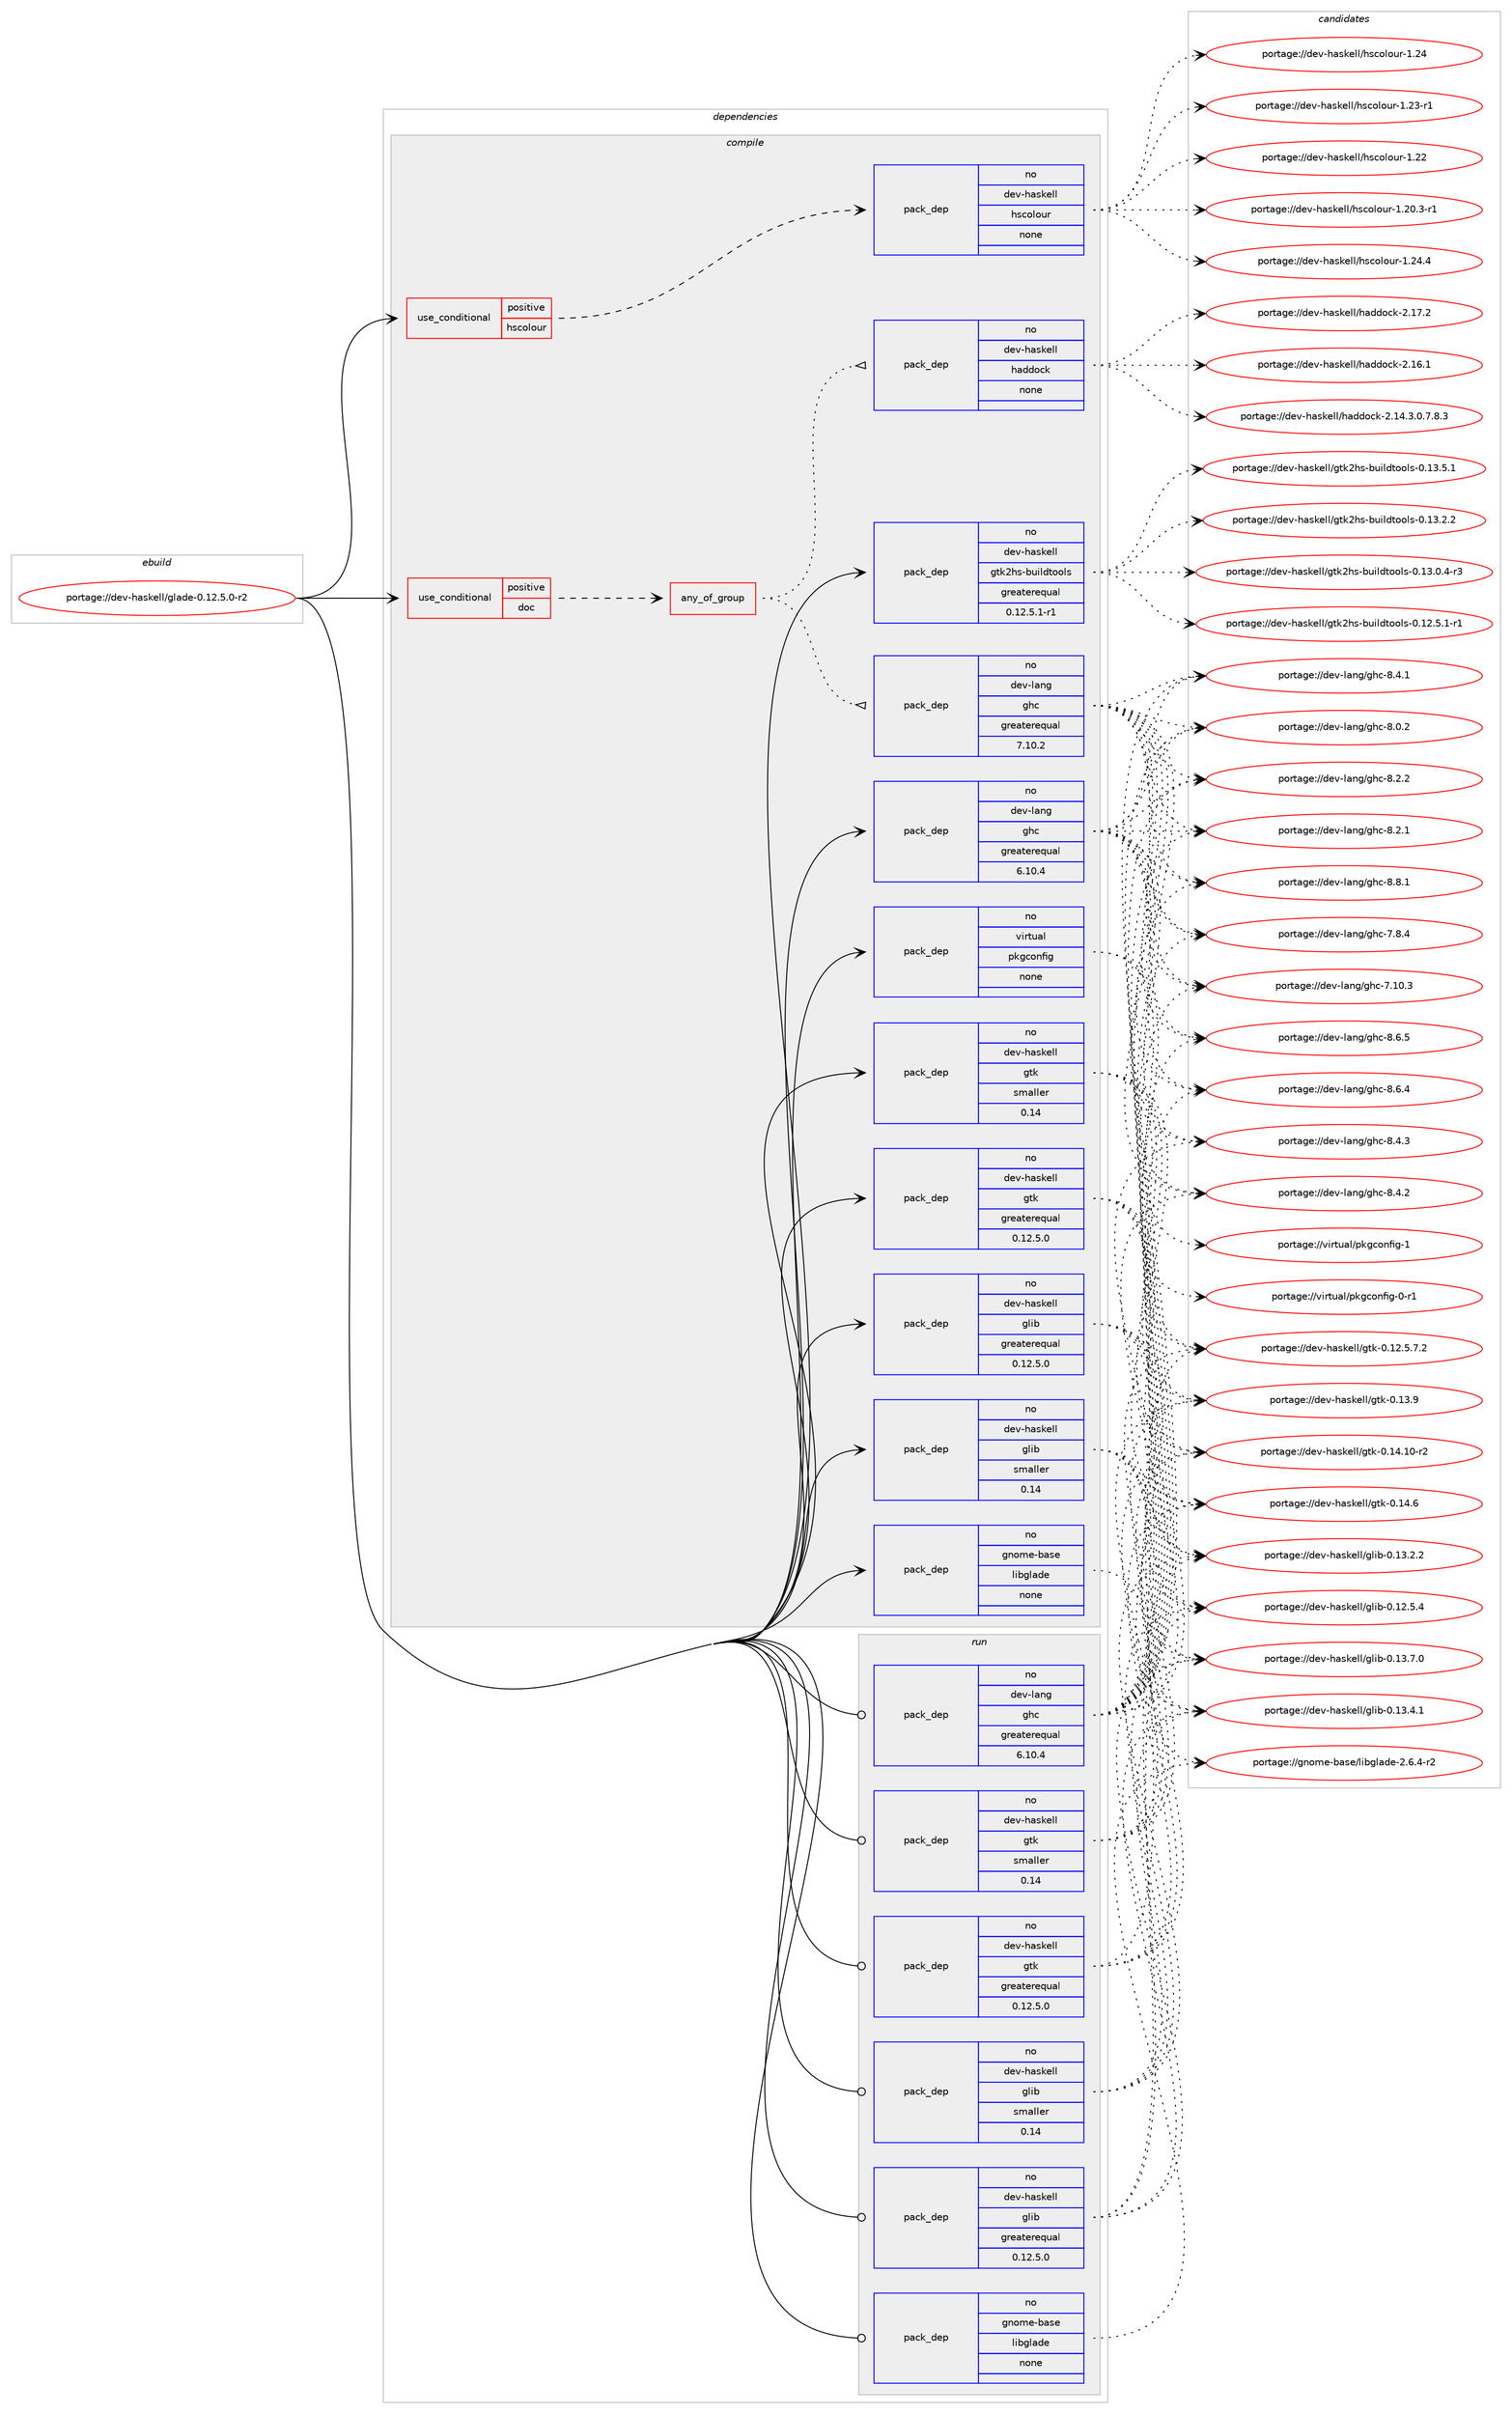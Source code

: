 digraph prolog {

# *************
# Graph options
# *************

newrank=true;
concentrate=true;
compound=true;
graph [rankdir=LR,fontname=Helvetica,fontsize=10,ranksep=1.5];#, ranksep=2.5, nodesep=0.2];
edge  [arrowhead=vee];
node  [fontname=Helvetica,fontsize=10];

# **********
# The ebuild
# **********

subgraph cluster_leftcol {
color=gray;
rank=same;
label=<<i>ebuild</i>>;
id [label="portage://dev-haskell/glade-0.12.5.0-r2", color=red, width=4, href="../dev-haskell/glade-0.12.5.0-r2.svg"];
}

# ****************
# The dependencies
# ****************

subgraph cluster_midcol {
color=gray;
label=<<i>dependencies</i>>;
subgraph cluster_compile {
fillcolor="#eeeeee";
style=filled;
label=<<i>compile</i>>;
subgraph cond133866 {
dependency561882 [label=<<TABLE BORDER="0" CELLBORDER="1" CELLSPACING="0" CELLPADDING="4"><TR><TD ROWSPAN="3" CELLPADDING="10">use_conditional</TD></TR><TR><TD>positive</TD></TR><TR><TD>doc</TD></TR></TABLE>>, shape=none, color=red];
subgraph any6406 {
dependency561883 [label=<<TABLE BORDER="0" CELLBORDER="1" CELLSPACING="0" CELLPADDING="4"><TR><TD CELLPADDING="10">any_of_group</TD></TR></TABLE>>, shape=none, color=red];subgraph pack421373 {
dependency561884 [label=<<TABLE BORDER="0" CELLBORDER="1" CELLSPACING="0" CELLPADDING="4" WIDTH="220"><TR><TD ROWSPAN="6" CELLPADDING="30">pack_dep</TD></TR><TR><TD WIDTH="110">no</TD></TR><TR><TD>dev-haskell</TD></TR><TR><TD>haddock</TD></TR><TR><TD>none</TD></TR><TR><TD></TD></TR></TABLE>>, shape=none, color=blue];
}
dependency561883:e -> dependency561884:w [weight=20,style="dotted",arrowhead="oinv"];
subgraph pack421374 {
dependency561885 [label=<<TABLE BORDER="0" CELLBORDER="1" CELLSPACING="0" CELLPADDING="4" WIDTH="220"><TR><TD ROWSPAN="6" CELLPADDING="30">pack_dep</TD></TR><TR><TD WIDTH="110">no</TD></TR><TR><TD>dev-lang</TD></TR><TR><TD>ghc</TD></TR><TR><TD>greaterequal</TD></TR><TR><TD>7.10.2</TD></TR></TABLE>>, shape=none, color=blue];
}
dependency561883:e -> dependency561885:w [weight=20,style="dotted",arrowhead="oinv"];
}
dependency561882:e -> dependency561883:w [weight=20,style="dashed",arrowhead="vee"];
}
id:e -> dependency561882:w [weight=20,style="solid",arrowhead="vee"];
subgraph cond133867 {
dependency561886 [label=<<TABLE BORDER="0" CELLBORDER="1" CELLSPACING="0" CELLPADDING="4"><TR><TD ROWSPAN="3" CELLPADDING="10">use_conditional</TD></TR><TR><TD>positive</TD></TR><TR><TD>hscolour</TD></TR></TABLE>>, shape=none, color=red];
subgraph pack421375 {
dependency561887 [label=<<TABLE BORDER="0" CELLBORDER="1" CELLSPACING="0" CELLPADDING="4" WIDTH="220"><TR><TD ROWSPAN="6" CELLPADDING="30">pack_dep</TD></TR><TR><TD WIDTH="110">no</TD></TR><TR><TD>dev-haskell</TD></TR><TR><TD>hscolour</TD></TR><TR><TD>none</TD></TR><TR><TD></TD></TR></TABLE>>, shape=none, color=blue];
}
dependency561886:e -> dependency561887:w [weight=20,style="dashed",arrowhead="vee"];
}
id:e -> dependency561886:w [weight=20,style="solid",arrowhead="vee"];
subgraph pack421376 {
dependency561888 [label=<<TABLE BORDER="0" CELLBORDER="1" CELLSPACING="0" CELLPADDING="4" WIDTH="220"><TR><TD ROWSPAN="6" CELLPADDING="30">pack_dep</TD></TR><TR><TD WIDTH="110">no</TD></TR><TR><TD>dev-haskell</TD></TR><TR><TD>glib</TD></TR><TR><TD>greaterequal</TD></TR><TR><TD>0.12.5.0</TD></TR></TABLE>>, shape=none, color=blue];
}
id:e -> dependency561888:w [weight=20,style="solid",arrowhead="vee"];
subgraph pack421377 {
dependency561889 [label=<<TABLE BORDER="0" CELLBORDER="1" CELLSPACING="0" CELLPADDING="4" WIDTH="220"><TR><TD ROWSPAN="6" CELLPADDING="30">pack_dep</TD></TR><TR><TD WIDTH="110">no</TD></TR><TR><TD>dev-haskell</TD></TR><TR><TD>glib</TD></TR><TR><TD>smaller</TD></TR><TR><TD>0.14</TD></TR></TABLE>>, shape=none, color=blue];
}
id:e -> dependency561889:w [weight=20,style="solid",arrowhead="vee"];
subgraph pack421378 {
dependency561890 [label=<<TABLE BORDER="0" CELLBORDER="1" CELLSPACING="0" CELLPADDING="4" WIDTH="220"><TR><TD ROWSPAN="6" CELLPADDING="30">pack_dep</TD></TR><TR><TD WIDTH="110">no</TD></TR><TR><TD>dev-haskell</TD></TR><TR><TD>gtk</TD></TR><TR><TD>greaterequal</TD></TR><TR><TD>0.12.5.0</TD></TR></TABLE>>, shape=none, color=blue];
}
id:e -> dependency561890:w [weight=20,style="solid",arrowhead="vee"];
subgraph pack421379 {
dependency561891 [label=<<TABLE BORDER="0" CELLBORDER="1" CELLSPACING="0" CELLPADDING="4" WIDTH="220"><TR><TD ROWSPAN="6" CELLPADDING="30">pack_dep</TD></TR><TR><TD WIDTH="110">no</TD></TR><TR><TD>dev-haskell</TD></TR><TR><TD>gtk</TD></TR><TR><TD>smaller</TD></TR><TR><TD>0.14</TD></TR></TABLE>>, shape=none, color=blue];
}
id:e -> dependency561891:w [weight=20,style="solid",arrowhead="vee"];
subgraph pack421380 {
dependency561892 [label=<<TABLE BORDER="0" CELLBORDER="1" CELLSPACING="0" CELLPADDING="4" WIDTH="220"><TR><TD ROWSPAN="6" CELLPADDING="30">pack_dep</TD></TR><TR><TD WIDTH="110">no</TD></TR><TR><TD>dev-haskell</TD></TR><TR><TD>gtk2hs-buildtools</TD></TR><TR><TD>greaterequal</TD></TR><TR><TD>0.12.5.1-r1</TD></TR></TABLE>>, shape=none, color=blue];
}
id:e -> dependency561892:w [weight=20,style="solid",arrowhead="vee"];
subgraph pack421381 {
dependency561893 [label=<<TABLE BORDER="0" CELLBORDER="1" CELLSPACING="0" CELLPADDING="4" WIDTH="220"><TR><TD ROWSPAN="6" CELLPADDING="30">pack_dep</TD></TR><TR><TD WIDTH="110">no</TD></TR><TR><TD>dev-lang</TD></TR><TR><TD>ghc</TD></TR><TR><TD>greaterequal</TD></TR><TR><TD>6.10.4</TD></TR></TABLE>>, shape=none, color=blue];
}
id:e -> dependency561893:w [weight=20,style="solid",arrowhead="vee"];
subgraph pack421382 {
dependency561894 [label=<<TABLE BORDER="0" CELLBORDER="1" CELLSPACING="0" CELLPADDING="4" WIDTH="220"><TR><TD ROWSPAN="6" CELLPADDING="30">pack_dep</TD></TR><TR><TD WIDTH="110">no</TD></TR><TR><TD>gnome-base</TD></TR><TR><TD>libglade</TD></TR><TR><TD>none</TD></TR><TR><TD></TD></TR></TABLE>>, shape=none, color=blue];
}
id:e -> dependency561894:w [weight=20,style="solid",arrowhead="vee"];
subgraph pack421383 {
dependency561895 [label=<<TABLE BORDER="0" CELLBORDER="1" CELLSPACING="0" CELLPADDING="4" WIDTH="220"><TR><TD ROWSPAN="6" CELLPADDING="30">pack_dep</TD></TR><TR><TD WIDTH="110">no</TD></TR><TR><TD>virtual</TD></TR><TR><TD>pkgconfig</TD></TR><TR><TD>none</TD></TR><TR><TD></TD></TR></TABLE>>, shape=none, color=blue];
}
id:e -> dependency561895:w [weight=20,style="solid",arrowhead="vee"];
}
subgraph cluster_compileandrun {
fillcolor="#eeeeee";
style=filled;
label=<<i>compile and run</i>>;
}
subgraph cluster_run {
fillcolor="#eeeeee";
style=filled;
label=<<i>run</i>>;
subgraph pack421384 {
dependency561896 [label=<<TABLE BORDER="0" CELLBORDER="1" CELLSPACING="0" CELLPADDING="4" WIDTH="220"><TR><TD ROWSPAN="6" CELLPADDING="30">pack_dep</TD></TR><TR><TD WIDTH="110">no</TD></TR><TR><TD>dev-haskell</TD></TR><TR><TD>glib</TD></TR><TR><TD>greaterequal</TD></TR><TR><TD>0.12.5.0</TD></TR></TABLE>>, shape=none, color=blue];
}
id:e -> dependency561896:w [weight=20,style="solid",arrowhead="odot"];
subgraph pack421385 {
dependency561897 [label=<<TABLE BORDER="0" CELLBORDER="1" CELLSPACING="0" CELLPADDING="4" WIDTH="220"><TR><TD ROWSPAN="6" CELLPADDING="30">pack_dep</TD></TR><TR><TD WIDTH="110">no</TD></TR><TR><TD>dev-haskell</TD></TR><TR><TD>glib</TD></TR><TR><TD>smaller</TD></TR><TR><TD>0.14</TD></TR></TABLE>>, shape=none, color=blue];
}
id:e -> dependency561897:w [weight=20,style="solid",arrowhead="odot"];
subgraph pack421386 {
dependency561898 [label=<<TABLE BORDER="0" CELLBORDER="1" CELLSPACING="0" CELLPADDING="4" WIDTH="220"><TR><TD ROWSPAN="6" CELLPADDING="30">pack_dep</TD></TR><TR><TD WIDTH="110">no</TD></TR><TR><TD>dev-haskell</TD></TR><TR><TD>gtk</TD></TR><TR><TD>greaterequal</TD></TR><TR><TD>0.12.5.0</TD></TR></TABLE>>, shape=none, color=blue];
}
id:e -> dependency561898:w [weight=20,style="solid",arrowhead="odot"];
subgraph pack421387 {
dependency561899 [label=<<TABLE BORDER="0" CELLBORDER="1" CELLSPACING="0" CELLPADDING="4" WIDTH="220"><TR><TD ROWSPAN="6" CELLPADDING="30">pack_dep</TD></TR><TR><TD WIDTH="110">no</TD></TR><TR><TD>dev-haskell</TD></TR><TR><TD>gtk</TD></TR><TR><TD>smaller</TD></TR><TR><TD>0.14</TD></TR></TABLE>>, shape=none, color=blue];
}
id:e -> dependency561899:w [weight=20,style="solid",arrowhead="odot"];
subgraph pack421388 {
dependency561900 [label=<<TABLE BORDER="0" CELLBORDER="1" CELLSPACING="0" CELLPADDING="4" WIDTH="220"><TR><TD ROWSPAN="6" CELLPADDING="30">pack_dep</TD></TR><TR><TD WIDTH="110">no</TD></TR><TR><TD>dev-lang</TD></TR><TR><TD>ghc</TD></TR><TR><TD>greaterequal</TD></TR><TR><TD>6.10.4</TD></TR></TABLE>>, shape=none, color=blue];
}
id:e -> dependency561900:w [weight=20,style="solid",arrowhead="odot"];
subgraph pack421389 {
dependency561901 [label=<<TABLE BORDER="0" CELLBORDER="1" CELLSPACING="0" CELLPADDING="4" WIDTH="220"><TR><TD ROWSPAN="6" CELLPADDING="30">pack_dep</TD></TR><TR><TD WIDTH="110">no</TD></TR><TR><TD>gnome-base</TD></TR><TR><TD>libglade</TD></TR><TR><TD>none</TD></TR><TR><TD></TD></TR></TABLE>>, shape=none, color=blue];
}
id:e -> dependency561901:w [weight=20,style="solid",arrowhead="odot"];
}
}

# **************
# The candidates
# **************

subgraph cluster_choices {
rank=same;
color=gray;
label=<<i>candidates</i>>;

subgraph choice421373 {
color=black;
nodesep=1;
choice100101118451049711510710110810847104971001001119910745504649554650 [label="portage://dev-haskell/haddock-2.17.2", color=red, width=4,href="../dev-haskell/haddock-2.17.2.svg"];
choice100101118451049711510710110810847104971001001119910745504649544649 [label="portage://dev-haskell/haddock-2.16.1", color=red, width=4,href="../dev-haskell/haddock-2.16.1.svg"];
choice1001011184510497115107101108108471049710010011199107455046495246514648465546564651 [label="portage://dev-haskell/haddock-2.14.3.0.7.8.3", color=red, width=4,href="../dev-haskell/haddock-2.14.3.0.7.8.3.svg"];
dependency561884:e -> choice100101118451049711510710110810847104971001001119910745504649554650:w [style=dotted,weight="100"];
dependency561884:e -> choice100101118451049711510710110810847104971001001119910745504649544649:w [style=dotted,weight="100"];
dependency561884:e -> choice1001011184510497115107101108108471049710010011199107455046495246514648465546564651:w [style=dotted,weight="100"];
}
subgraph choice421374 {
color=black;
nodesep=1;
choice10010111845108971101034710310499455646564649 [label="portage://dev-lang/ghc-8.8.1", color=red, width=4,href="../dev-lang/ghc-8.8.1.svg"];
choice10010111845108971101034710310499455646544653 [label="portage://dev-lang/ghc-8.6.5", color=red, width=4,href="../dev-lang/ghc-8.6.5.svg"];
choice10010111845108971101034710310499455646544652 [label="portage://dev-lang/ghc-8.6.4", color=red, width=4,href="../dev-lang/ghc-8.6.4.svg"];
choice10010111845108971101034710310499455646524651 [label="portage://dev-lang/ghc-8.4.3", color=red, width=4,href="../dev-lang/ghc-8.4.3.svg"];
choice10010111845108971101034710310499455646524650 [label="portage://dev-lang/ghc-8.4.2", color=red, width=4,href="../dev-lang/ghc-8.4.2.svg"];
choice10010111845108971101034710310499455646524649 [label="portage://dev-lang/ghc-8.4.1", color=red, width=4,href="../dev-lang/ghc-8.4.1.svg"];
choice10010111845108971101034710310499455646504650 [label="portage://dev-lang/ghc-8.2.2", color=red, width=4,href="../dev-lang/ghc-8.2.2.svg"];
choice10010111845108971101034710310499455646504649 [label="portage://dev-lang/ghc-8.2.1", color=red, width=4,href="../dev-lang/ghc-8.2.1.svg"];
choice10010111845108971101034710310499455646484650 [label="portage://dev-lang/ghc-8.0.2", color=red, width=4,href="../dev-lang/ghc-8.0.2.svg"];
choice10010111845108971101034710310499455546564652 [label="portage://dev-lang/ghc-7.8.4", color=red, width=4,href="../dev-lang/ghc-7.8.4.svg"];
choice1001011184510897110103471031049945554649484651 [label="portage://dev-lang/ghc-7.10.3", color=red, width=4,href="../dev-lang/ghc-7.10.3.svg"];
dependency561885:e -> choice10010111845108971101034710310499455646564649:w [style=dotted,weight="100"];
dependency561885:e -> choice10010111845108971101034710310499455646544653:w [style=dotted,weight="100"];
dependency561885:e -> choice10010111845108971101034710310499455646544652:w [style=dotted,weight="100"];
dependency561885:e -> choice10010111845108971101034710310499455646524651:w [style=dotted,weight="100"];
dependency561885:e -> choice10010111845108971101034710310499455646524650:w [style=dotted,weight="100"];
dependency561885:e -> choice10010111845108971101034710310499455646524649:w [style=dotted,weight="100"];
dependency561885:e -> choice10010111845108971101034710310499455646504650:w [style=dotted,weight="100"];
dependency561885:e -> choice10010111845108971101034710310499455646504649:w [style=dotted,weight="100"];
dependency561885:e -> choice10010111845108971101034710310499455646484650:w [style=dotted,weight="100"];
dependency561885:e -> choice10010111845108971101034710310499455546564652:w [style=dotted,weight="100"];
dependency561885:e -> choice1001011184510897110103471031049945554649484651:w [style=dotted,weight="100"];
}
subgraph choice421375 {
color=black;
nodesep=1;
choice1001011184510497115107101108108471041159911110811111711445494650524652 [label="portage://dev-haskell/hscolour-1.24.4", color=red, width=4,href="../dev-haskell/hscolour-1.24.4.svg"];
choice100101118451049711510710110810847104115991111081111171144549465052 [label="portage://dev-haskell/hscolour-1.24", color=red, width=4,href="../dev-haskell/hscolour-1.24.svg"];
choice1001011184510497115107101108108471041159911110811111711445494650514511449 [label="portage://dev-haskell/hscolour-1.23-r1", color=red, width=4,href="../dev-haskell/hscolour-1.23-r1.svg"];
choice100101118451049711510710110810847104115991111081111171144549465050 [label="portage://dev-haskell/hscolour-1.22", color=red, width=4,href="../dev-haskell/hscolour-1.22.svg"];
choice10010111845104971151071011081084710411599111108111117114454946504846514511449 [label="portage://dev-haskell/hscolour-1.20.3-r1", color=red, width=4,href="../dev-haskell/hscolour-1.20.3-r1.svg"];
dependency561887:e -> choice1001011184510497115107101108108471041159911110811111711445494650524652:w [style=dotted,weight="100"];
dependency561887:e -> choice100101118451049711510710110810847104115991111081111171144549465052:w [style=dotted,weight="100"];
dependency561887:e -> choice1001011184510497115107101108108471041159911110811111711445494650514511449:w [style=dotted,weight="100"];
dependency561887:e -> choice100101118451049711510710110810847104115991111081111171144549465050:w [style=dotted,weight="100"];
dependency561887:e -> choice10010111845104971151071011081084710411599111108111117114454946504846514511449:w [style=dotted,weight="100"];
}
subgraph choice421376 {
color=black;
nodesep=1;
choice10010111845104971151071011081084710310810598454846495146554648 [label="portage://dev-haskell/glib-0.13.7.0", color=red, width=4,href="../dev-haskell/glib-0.13.7.0.svg"];
choice10010111845104971151071011081084710310810598454846495146524649 [label="portage://dev-haskell/glib-0.13.4.1", color=red, width=4,href="../dev-haskell/glib-0.13.4.1.svg"];
choice10010111845104971151071011081084710310810598454846495146504650 [label="portage://dev-haskell/glib-0.13.2.2", color=red, width=4,href="../dev-haskell/glib-0.13.2.2.svg"];
choice10010111845104971151071011081084710310810598454846495046534652 [label="portage://dev-haskell/glib-0.12.5.4", color=red, width=4,href="../dev-haskell/glib-0.12.5.4.svg"];
dependency561888:e -> choice10010111845104971151071011081084710310810598454846495146554648:w [style=dotted,weight="100"];
dependency561888:e -> choice10010111845104971151071011081084710310810598454846495146524649:w [style=dotted,weight="100"];
dependency561888:e -> choice10010111845104971151071011081084710310810598454846495146504650:w [style=dotted,weight="100"];
dependency561888:e -> choice10010111845104971151071011081084710310810598454846495046534652:w [style=dotted,weight="100"];
}
subgraph choice421377 {
color=black;
nodesep=1;
choice10010111845104971151071011081084710310810598454846495146554648 [label="portage://dev-haskell/glib-0.13.7.0", color=red, width=4,href="../dev-haskell/glib-0.13.7.0.svg"];
choice10010111845104971151071011081084710310810598454846495146524649 [label="portage://dev-haskell/glib-0.13.4.1", color=red, width=4,href="../dev-haskell/glib-0.13.4.1.svg"];
choice10010111845104971151071011081084710310810598454846495146504650 [label="portage://dev-haskell/glib-0.13.2.2", color=red, width=4,href="../dev-haskell/glib-0.13.2.2.svg"];
choice10010111845104971151071011081084710310810598454846495046534652 [label="portage://dev-haskell/glib-0.12.5.4", color=red, width=4,href="../dev-haskell/glib-0.12.5.4.svg"];
dependency561889:e -> choice10010111845104971151071011081084710310810598454846495146554648:w [style=dotted,weight="100"];
dependency561889:e -> choice10010111845104971151071011081084710310810598454846495146524649:w [style=dotted,weight="100"];
dependency561889:e -> choice10010111845104971151071011081084710310810598454846495146504650:w [style=dotted,weight="100"];
dependency561889:e -> choice10010111845104971151071011081084710310810598454846495046534652:w [style=dotted,weight="100"];
}
subgraph choice421378 {
color=black;
nodesep=1;
choice10010111845104971151071011081084710311610745484649524654 [label="portage://dev-haskell/gtk-0.14.6", color=red, width=4,href="../dev-haskell/gtk-0.14.6.svg"];
choice10010111845104971151071011081084710311610745484649524649484511450 [label="portage://dev-haskell/gtk-0.14.10-r2", color=red, width=4,href="../dev-haskell/gtk-0.14.10-r2.svg"];
choice10010111845104971151071011081084710311610745484649514657 [label="portage://dev-haskell/gtk-0.13.9", color=red, width=4,href="../dev-haskell/gtk-0.13.9.svg"];
choice1001011184510497115107101108108471031161074548464950465346554650 [label="portage://dev-haskell/gtk-0.12.5.7.2", color=red, width=4,href="../dev-haskell/gtk-0.12.5.7.2.svg"];
dependency561890:e -> choice10010111845104971151071011081084710311610745484649524654:w [style=dotted,weight="100"];
dependency561890:e -> choice10010111845104971151071011081084710311610745484649524649484511450:w [style=dotted,weight="100"];
dependency561890:e -> choice10010111845104971151071011081084710311610745484649514657:w [style=dotted,weight="100"];
dependency561890:e -> choice1001011184510497115107101108108471031161074548464950465346554650:w [style=dotted,weight="100"];
}
subgraph choice421379 {
color=black;
nodesep=1;
choice10010111845104971151071011081084710311610745484649524654 [label="portage://dev-haskell/gtk-0.14.6", color=red, width=4,href="../dev-haskell/gtk-0.14.6.svg"];
choice10010111845104971151071011081084710311610745484649524649484511450 [label="portage://dev-haskell/gtk-0.14.10-r2", color=red, width=4,href="../dev-haskell/gtk-0.14.10-r2.svg"];
choice10010111845104971151071011081084710311610745484649514657 [label="portage://dev-haskell/gtk-0.13.9", color=red, width=4,href="../dev-haskell/gtk-0.13.9.svg"];
choice1001011184510497115107101108108471031161074548464950465346554650 [label="portage://dev-haskell/gtk-0.12.5.7.2", color=red, width=4,href="../dev-haskell/gtk-0.12.5.7.2.svg"];
dependency561891:e -> choice10010111845104971151071011081084710311610745484649524654:w [style=dotted,weight="100"];
dependency561891:e -> choice10010111845104971151071011081084710311610745484649524649484511450:w [style=dotted,weight="100"];
dependency561891:e -> choice10010111845104971151071011081084710311610745484649514657:w [style=dotted,weight="100"];
dependency561891:e -> choice1001011184510497115107101108108471031161074548464950465346554650:w [style=dotted,weight="100"];
}
subgraph choice421380 {
color=black;
nodesep=1;
choice100101118451049711510710110810847103116107501041154598117105108100116111111108115454846495146534649 [label="portage://dev-haskell/gtk2hs-buildtools-0.13.5.1", color=red, width=4,href="../dev-haskell/gtk2hs-buildtools-0.13.5.1.svg"];
choice100101118451049711510710110810847103116107501041154598117105108100116111111108115454846495146504650 [label="portage://dev-haskell/gtk2hs-buildtools-0.13.2.2", color=red, width=4,href="../dev-haskell/gtk2hs-buildtools-0.13.2.2.svg"];
choice1001011184510497115107101108108471031161075010411545981171051081001161111111081154548464951464846524511451 [label="portage://dev-haskell/gtk2hs-buildtools-0.13.0.4-r3", color=red, width=4,href="../dev-haskell/gtk2hs-buildtools-0.13.0.4-r3.svg"];
choice1001011184510497115107101108108471031161075010411545981171051081001161111111081154548464950465346494511449 [label="portage://dev-haskell/gtk2hs-buildtools-0.12.5.1-r1", color=red, width=4,href="../dev-haskell/gtk2hs-buildtools-0.12.5.1-r1.svg"];
dependency561892:e -> choice100101118451049711510710110810847103116107501041154598117105108100116111111108115454846495146534649:w [style=dotted,weight="100"];
dependency561892:e -> choice100101118451049711510710110810847103116107501041154598117105108100116111111108115454846495146504650:w [style=dotted,weight="100"];
dependency561892:e -> choice1001011184510497115107101108108471031161075010411545981171051081001161111111081154548464951464846524511451:w [style=dotted,weight="100"];
dependency561892:e -> choice1001011184510497115107101108108471031161075010411545981171051081001161111111081154548464950465346494511449:w [style=dotted,weight="100"];
}
subgraph choice421381 {
color=black;
nodesep=1;
choice10010111845108971101034710310499455646564649 [label="portage://dev-lang/ghc-8.8.1", color=red, width=4,href="../dev-lang/ghc-8.8.1.svg"];
choice10010111845108971101034710310499455646544653 [label="portage://dev-lang/ghc-8.6.5", color=red, width=4,href="../dev-lang/ghc-8.6.5.svg"];
choice10010111845108971101034710310499455646544652 [label="portage://dev-lang/ghc-8.6.4", color=red, width=4,href="../dev-lang/ghc-8.6.4.svg"];
choice10010111845108971101034710310499455646524651 [label="portage://dev-lang/ghc-8.4.3", color=red, width=4,href="../dev-lang/ghc-8.4.3.svg"];
choice10010111845108971101034710310499455646524650 [label="portage://dev-lang/ghc-8.4.2", color=red, width=4,href="../dev-lang/ghc-8.4.2.svg"];
choice10010111845108971101034710310499455646524649 [label="portage://dev-lang/ghc-8.4.1", color=red, width=4,href="../dev-lang/ghc-8.4.1.svg"];
choice10010111845108971101034710310499455646504650 [label="portage://dev-lang/ghc-8.2.2", color=red, width=4,href="../dev-lang/ghc-8.2.2.svg"];
choice10010111845108971101034710310499455646504649 [label="portage://dev-lang/ghc-8.2.1", color=red, width=4,href="../dev-lang/ghc-8.2.1.svg"];
choice10010111845108971101034710310499455646484650 [label="portage://dev-lang/ghc-8.0.2", color=red, width=4,href="../dev-lang/ghc-8.0.2.svg"];
choice10010111845108971101034710310499455546564652 [label="portage://dev-lang/ghc-7.8.4", color=red, width=4,href="../dev-lang/ghc-7.8.4.svg"];
choice1001011184510897110103471031049945554649484651 [label="portage://dev-lang/ghc-7.10.3", color=red, width=4,href="../dev-lang/ghc-7.10.3.svg"];
dependency561893:e -> choice10010111845108971101034710310499455646564649:w [style=dotted,weight="100"];
dependency561893:e -> choice10010111845108971101034710310499455646544653:w [style=dotted,weight="100"];
dependency561893:e -> choice10010111845108971101034710310499455646544652:w [style=dotted,weight="100"];
dependency561893:e -> choice10010111845108971101034710310499455646524651:w [style=dotted,weight="100"];
dependency561893:e -> choice10010111845108971101034710310499455646524650:w [style=dotted,weight="100"];
dependency561893:e -> choice10010111845108971101034710310499455646524649:w [style=dotted,weight="100"];
dependency561893:e -> choice10010111845108971101034710310499455646504650:w [style=dotted,weight="100"];
dependency561893:e -> choice10010111845108971101034710310499455646504649:w [style=dotted,weight="100"];
dependency561893:e -> choice10010111845108971101034710310499455646484650:w [style=dotted,weight="100"];
dependency561893:e -> choice10010111845108971101034710310499455546564652:w [style=dotted,weight="100"];
dependency561893:e -> choice1001011184510897110103471031049945554649484651:w [style=dotted,weight="100"];
}
subgraph choice421382 {
color=black;
nodesep=1;
choice1031101111091014598971151014710810598103108971001014550465446524511450 [label="portage://gnome-base/libglade-2.6.4-r2", color=red, width=4,href="../gnome-base/libglade-2.6.4-r2.svg"];
dependency561894:e -> choice1031101111091014598971151014710810598103108971001014550465446524511450:w [style=dotted,weight="100"];
}
subgraph choice421383 {
color=black;
nodesep=1;
choice1181051141161179710847112107103991111101021051034549 [label="portage://virtual/pkgconfig-1", color=red, width=4,href="../virtual/pkgconfig-1.svg"];
choice11810511411611797108471121071039911111010210510345484511449 [label="portage://virtual/pkgconfig-0-r1", color=red, width=4,href="../virtual/pkgconfig-0-r1.svg"];
dependency561895:e -> choice1181051141161179710847112107103991111101021051034549:w [style=dotted,weight="100"];
dependency561895:e -> choice11810511411611797108471121071039911111010210510345484511449:w [style=dotted,weight="100"];
}
subgraph choice421384 {
color=black;
nodesep=1;
choice10010111845104971151071011081084710310810598454846495146554648 [label="portage://dev-haskell/glib-0.13.7.0", color=red, width=4,href="../dev-haskell/glib-0.13.7.0.svg"];
choice10010111845104971151071011081084710310810598454846495146524649 [label="portage://dev-haskell/glib-0.13.4.1", color=red, width=4,href="../dev-haskell/glib-0.13.4.1.svg"];
choice10010111845104971151071011081084710310810598454846495146504650 [label="portage://dev-haskell/glib-0.13.2.2", color=red, width=4,href="../dev-haskell/glib-0.13.2.2.svg"];
choice10010111845104971151071011081084710310810598454846495046534652 [label="portage://dev-haskell/glib-0.12.5.4", color=red, width=4,href="../dev-haskell/glib-0.12.5.4.svg"];
dependency561896:e -> choice10010111845104971151071011081084710310810598454846495146554648:w [style=dotted,weight="100"];
dependency561896:e -> choice10010111845104971151071011081084710310810598454846495146524649:w [style=dotted,weight="100"];
dependency561896:e -> choice10010111845104971151071011081084710310810598454846495146504650:w [style=dotted,weight="100"];
dependency561896:e -> choice10010111845104971151071011081084710310810598454846495046534652:w [style=dotted,weight="100"];
}
subgraph choice421385 {
color=black;
nodesep=1;
choice10010111845104971151071011081084710310810598454846495146554648 [label="portage://dev-haskell/glib-0.13.7.0", color=red, width=4,href="../dev-haskell/glib-0.13.7.0.svg"];
choice10010111845104971151071011081084710310810598454846495146524649 [label="portage://dev-haskell/glib-0.13.4.1", color=red, width=4,href="../dev-haskell/glib-0.13.4.1.svg"];
choice10010111845104971151071011081084710310810598454846495146504650 [label="portage://dev-haskell/glib-0.13.2.2", color=red, width=4,href="../dev-haskell/glib-0.13.2.2.svg"];
choice10010111845104971151071011081084710310810598454846495046534652 [label="portage://dev-haskell/glib-0.12.5.4", color=red, width=4,href="../dev-haskell/glib-0.12.5.4.svg"];
dependency561897:e -> choice10010111845104971151071011081084710310810598454846495146554648:w [style=dotted,weight="100"];
dependency561897:e -> choice10010111845104971151071011081084710310810598454846495146524649:w [style=dotted,weight="100"];
dependency561897:e -> choice10010111845104971151071011081084710310810598454846495146504650:w [style=dotted,weight="100"];
dependency561897:e -> choice10010111845104971151071011081084710310810598454846495046534652:w [style=dotted,weight="100"];
}
subgraph choice421386 {
color=black;
nodesep=1;
choice10010111845104971151071011081084710311610745484649524654 [label="portage://dev-haskell/gtk-0.14.6", color=red, width=4,href="../dev-haskell/gtk-0.14.6.svg"];
choice10010111845104971151071011081084710311610745484649524649484511450 [label="portage://dev-haskell/gtk-0.14.10-r2", color=red, width=4,href="../dev-haskell/gtk-0.14.10-r2.svg"];
choice10010111845104971151071011081084710311610745484649514657 [label="portage://dev-haskell/gtk-0.13.9", color=red, width=4,href="../dev-haskell/gtk-0.13.9.svg"];
choice1001011184510497115107101108108471031161074548464950465346554650 [label="portage://dev-haskell/gtk-0.12.5.7.2", color=red, width=4,href="../dev-haskell/gtk-0.12.5.7.2.svg"];
dependency561898:e -> choice10010111845104971151071011081084710311610745484649524654:w [style=dotted,weight="100"];
dependency561898:e -> choice10010111845104971151071011081084710311610745484649524649484511450:w [style=dotted,weight="100"];
dependency561898:e -> choice10010111845104971151071011081084710311610745484649514657:w [style=dotted,weight="100"];
dependency561898:e -> choice1001011184510497115107101108108471031161074548464950465346554650:w [style=dotted,weight="100"];
}
subgraph choice421387 {
color=black;
nodesep=1;
choice10010111845104971151071011081084710311610745484649524654 [label="portage://dev-haskell/gtk-0.14.6", color=red, width=4,href="../dev-haskell/gtk-0.14.6.svg"];
choice10010111845104971151071011081084710311610745484649524649484511450 [label="portage://dev-haskell/gtk-0.14.10-r2", color=red, width=4,href="../dev-haskell/gtk-0.14.10-r2.svg"];
choice10010111845104971151071011081084710311610745484649514657 [label="portage://dev-haskell/gtk-0.13.9", color=red, width=4,href="../dev-haskell/gtk-0.13.9.svg"];
choice1001011184510497115107101108108471031161074548464950465346554650 [label="portage://dev-haskell/gtk-0.12.5.7.2", color=red, width=4,href="../dev-haskell/gtk-0.12.5.7.2.svg"];
dependency561899:e -> choice10010111845104971151071011081084710311610745484649524654:w [style=dotted,weight="100"];
dependency561899:e -> choice10010111845104971151071011081084710311610745484649524649484511450:w [style=dotted,weight="100"];
dependency561899:e -> choice10010111845104971151071011081084710311610745484649514657:w [style=dotted,weight="100"];
dependency561899:e -> choice1001011184510497115107101108108471031161074548464950465346554650:w [style=dotted,weight="100"];
}
subgraph choice421388 {
color=black;
nodesep=1;
choice10010111845108971101034710310499455646564649 [label="portage://dev-lang/ghc-8.8.1", color=red, width=4,href="../dev-lang/ghc-8.8.1.svg"];
choice10010111845108971101034710310499455646544653 [label="portage://dev-lang/ghc-8.6.5", color=red, width=4,href="../dev-lang/ghc-8.6.5.svg"];
choice10010111845108971101034710310499455646544652 [label="portage://dev-lang/ghc-8.6.4", color=red, width=4,href="../dev-lang/ghc-8.6.4.svg"];
choice10010111845108971101034710310499455646524651 [label="portage://dev-lang/ghc-8.4.3", color=red, width=4,href="../dev-lang/ghc-8.4.3.svg"];
choice10010111845108971101034710310499455646524650 [label="portage://dev-lang/ghc-8.4.2", color=red, width=4,href="../dev-lang/ghc-8.4.2.svg"];
choice10010111845108971101034710310499455646524649 [label="portage://dev-lang/ghc-8.4.1", color=red, width=4,href="../dev-lang/ghc-8.4.1.svg"];
choice10010111845108971101034710310499455646504650 [label="portage://dev-lang/ghc-8.2.2", color=red, width=4,href="../dev-lang/ghc-8.2.2.svg"];
choice10010111845108971101034710310499455646504649 [label="portage://dev-lang/ghc-8.2.1", color=red, width=4,href="../dev-lang/ghc-8.2.1.svg"];
choice10010111845108971101034710310499455646484650 [label="portage://dev-lang/ghc-8.0.2", color=red, width=4,href="../dev-lang/ghc-8.0.2.svg"];
choice10010111845108971101034710310499455546564652 [label="portage://dev-lang/ghc-7.8.4", color=red, width=4,href="../dev-lang/ghc-7.8.4.svg"];
choice1001011184510897110103471031049945554649484651 [label="portage://dev-lang/ghc-7.10.3", color=red, width=4,href="../dev-lang/ghc-7.10.3.svg"];
dependency561900:e -> choice10010111845108971101034710310499455646564649:w [style=dotted,weight="100"];
dependency561900:e -> choice10010111845108971101034710310499455646544653:w [style=dotted,weight="100"];
dependency561900:e -> choice10010111845108971101034710310499455646544652:w [style=dotted,weight="100"];
dependency561900:e -> choice10010111845108971101034710310499455646524651:w [style=dotted,weight="100"];
dependency561900:e -> choice10010111845108971101034710310499455646524650:w [style=dotted,weight="100"];
dependency561900:e -> choice10010111845108971101034710310499455646524649:w [style=dotted,weight="100"];
dependency561900:e -> choice10010111845108971101034710310499455646504650:w [style=dotted,weight="100"];
dependency561900:e -> choice10010111845108971101034710310499455646504649:w [style=dotted,weight="100"];
dependency561900:e -> choice10010111845108971101034710310499455646484650:w [style=dotted,weight="100"];
dependency561900:e -> choice10010111845108971101034710310499455546564652:w [style=dotted,weight="100"];
dependency561900:e -> choice1001011184510897110103471031049945554649484651:w [style=dotted,weight="100"];
}
subgraph choice421389 {
color=black;
nodesep=1;
choice1031101111091014598971151014710810598103108971001014550465446524511450 [label="portage://gnome-base/libglade-2.6.4-r2", color=red, width=4,href="../gnome-base/libglade-2.6.4-r2.svg"];
dependency561901:e -> choice1031101111091014598971151014710810598103108971001014550465446524511450:w [style=dotted,weight="100"];
}
}

}
